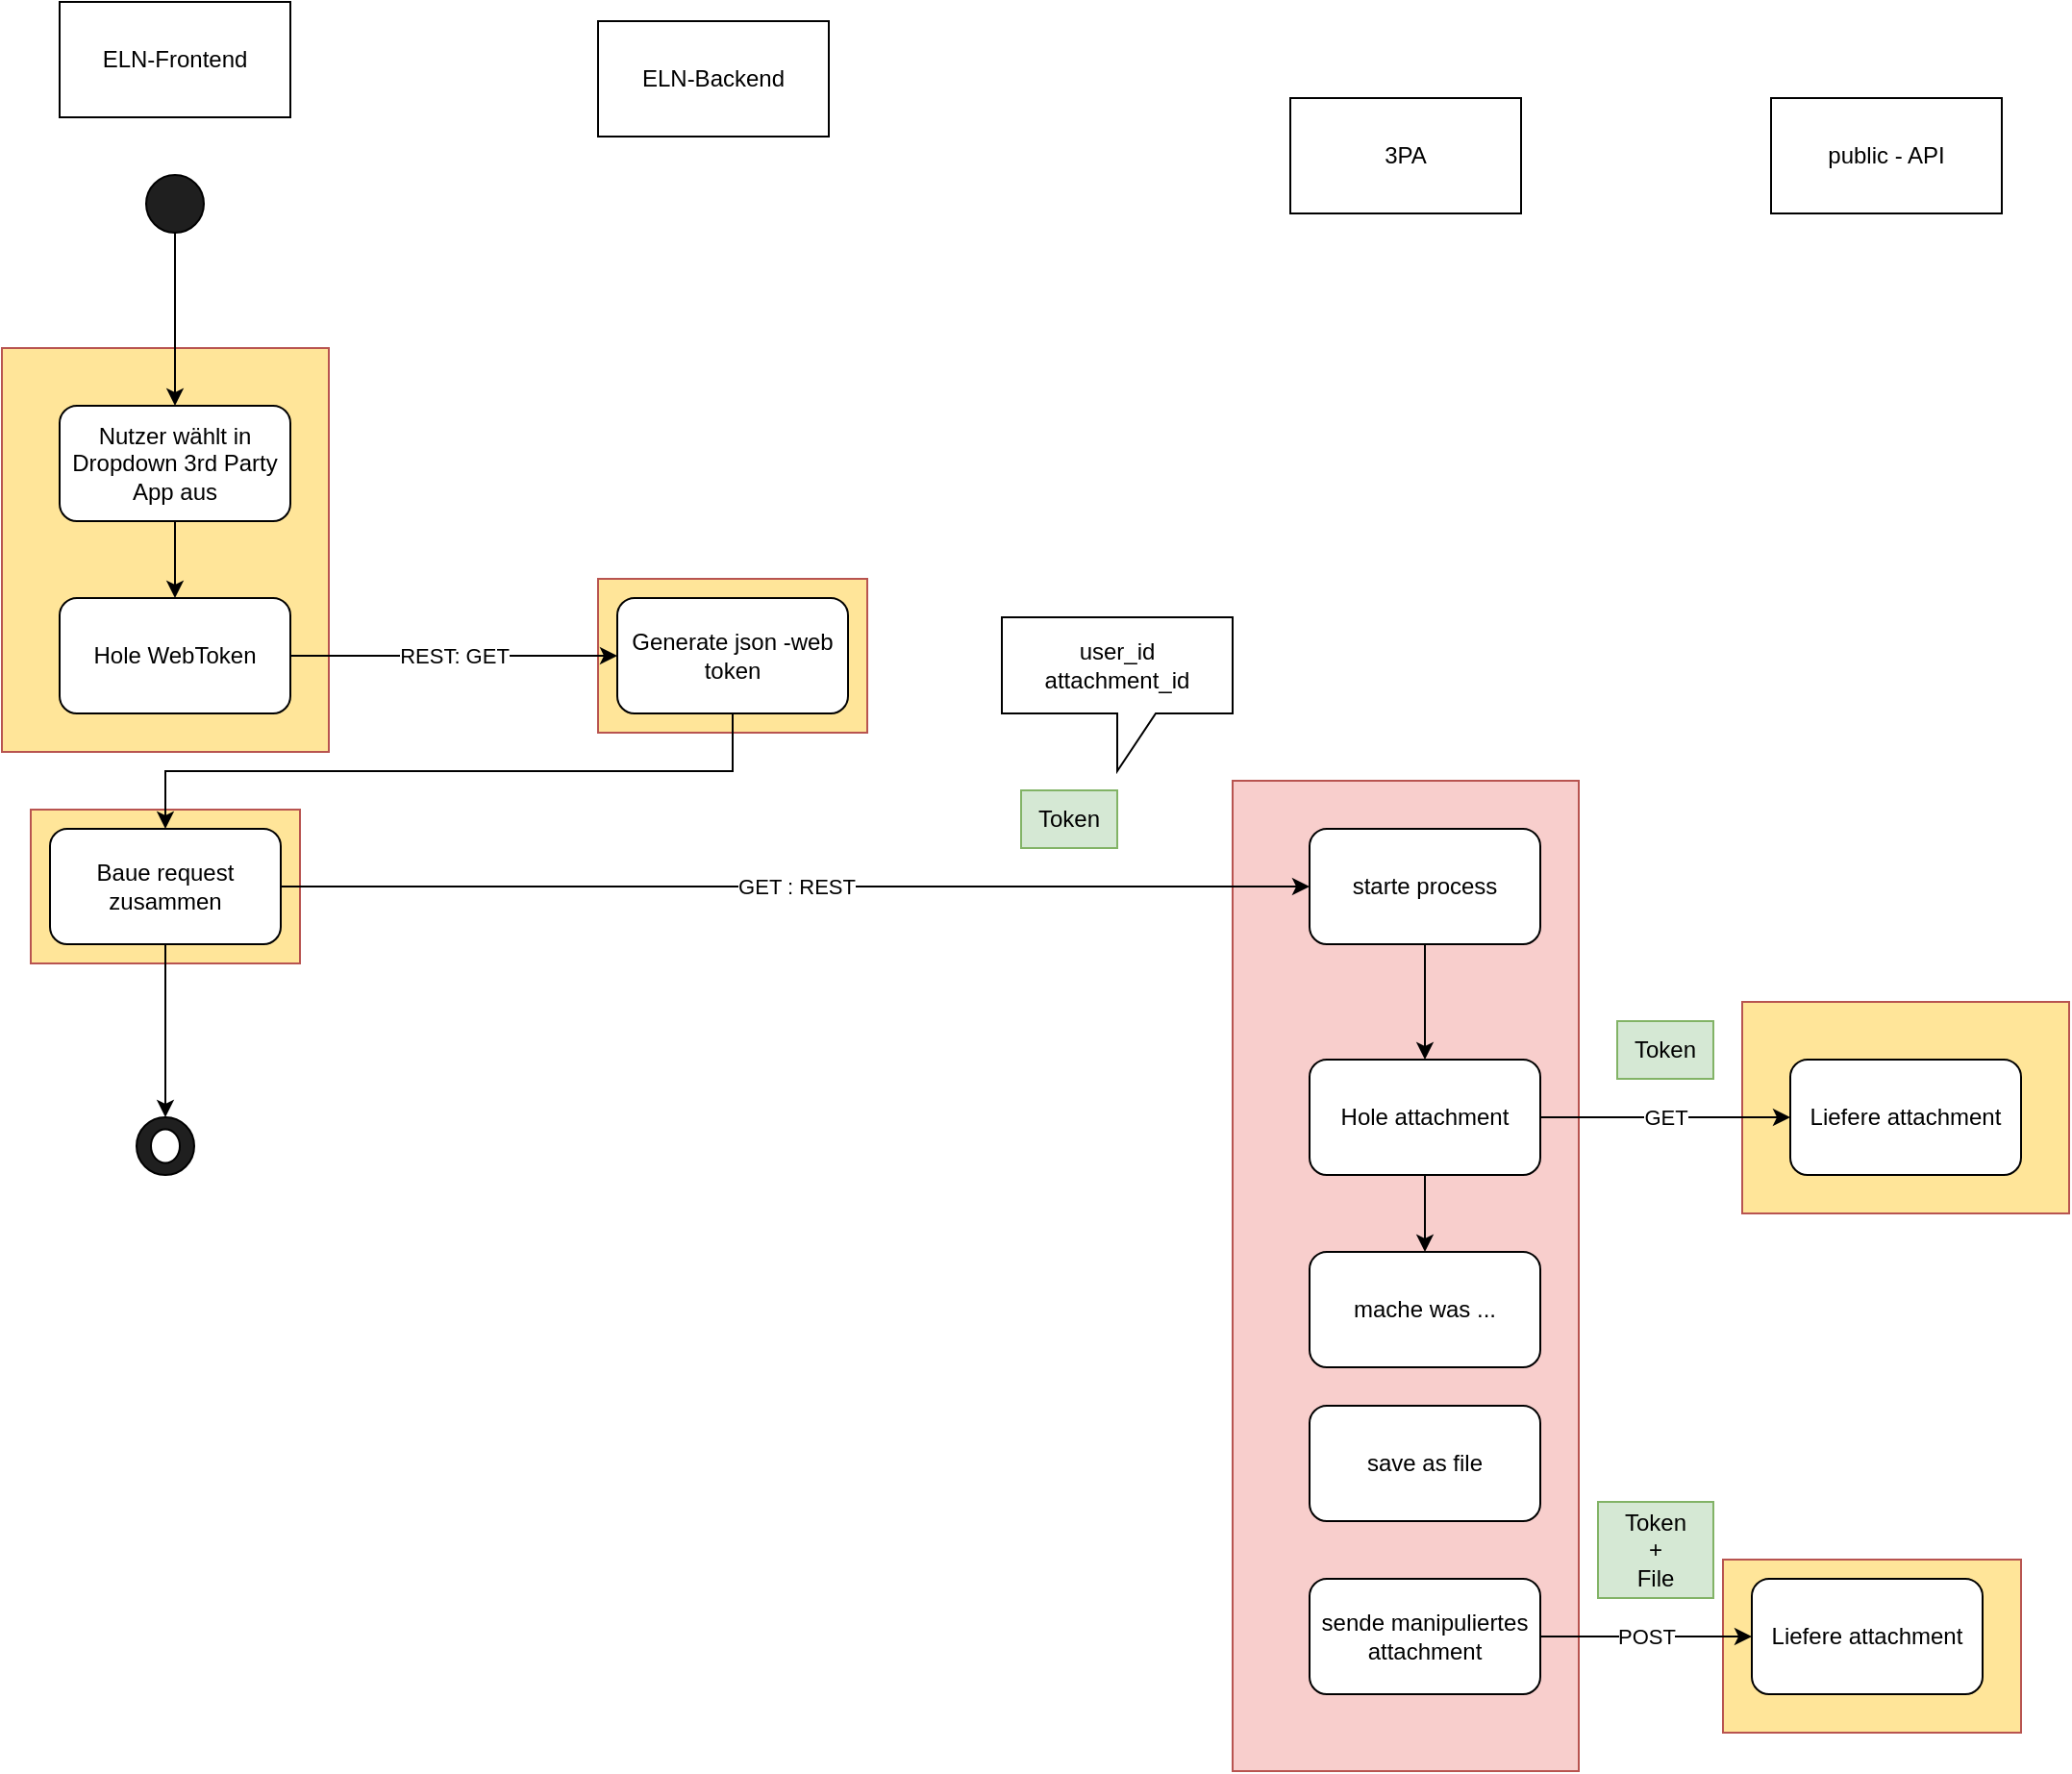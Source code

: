 <mxfile version="21.5.0" type="device">
  <diagram name="Seite-1" id="GQNFSpxZyi9aB66WynnB">
    <mxGraphModel dx="2261" dy="2015" grid="1" gridSize="10" guides="1" tooltips="1" connect="1" arrows="1" fold="1" page="1" pageScale="1" pageWidth="827" pageHeight="1169" math="0" shadow="0">
      <root>
        <mxCell id="0" />
        <mxCell id="1" parent="0" />
        <mxCell id="FiCaPtrMLuWlpLasM4BH-40" value="" style="rounded=0;whiteSpace=wrap;html=1;fillColor=#FFE599;strokeColor=#b85450;" vertex="1" parent="1">
          <mxGeometry x="615" y="760" width="155" height="90" as="geometry" />
        </mxCell>
        <mxCell id="FiCaPtrMLuWlpLasM4BH-39" value="" style="rounded=0;whiteSpace=wrap;html=1;fillColor=#FFE599;strokeColor=#b85450;" vertex="1" parent="1">
          <mxGeometry x="625" y="470" width="170" height="110" as="geometry" />
        </mxCell>
        <mxCell id="FiCaPtrMLuWlpLasM4BH-38" value="" style="rounded=0;whiteSpace=wrap;html=1;fillColor=#f8cecc;strokeColor=#b85450;" vertex="1" parent="1">
          <mxGeometry x="360" y="355" width="180" height="515" as="geometry" />
        </mxCell>
        <mxCell id="FiCaPtrMLuWlpLasM4BH-37" value="" style="rounded=0;whiteSpace=wrap;html=1;fillColor=#FFE599;strokeColor=#b85450;" vertex="1" parent="1">
          <mxGeometry x="-265" y="370" width="140" height="80" as="geometry" />
        </mxCell>
        <mxCell id="FiCaPtrMLuWlpLasM4BH-36" value="" style="rounded=0;whiteSpace=wrap;html=1;fillColor=#FFE599;strokeColor=#b85450;" vertex="1" parent="1">
          <mxGeometry x="30" y="250" width="140" height="80" as="geometry" />
        </mxCell>
        <mxCell id="FiCaPtrMLuWlpLasM4BH-35" value="" style="rounded=0;whiteSpace=wrap;html=1;fillColor=#FFE599;strokeColor=#b85450;" vertex="1" parent="1">
          <mxGeometry x="-280" y="130" width="170" height="210" as="geometry" />
        </mxCell>
        <mxCell id="FiCaPtrMLuWlpLasM4BH-43" style="edgeStyle=orthogonalEdgeStyle;rounded=0;orthogonalLoop=1;jettySize=auto;html=1;exitX=0.5;exitY=1;exitDx=0;exitDy=0;entryX=0.5;entryY=0;entryDx=0;entryDy=0;" edge="1" parent="1" source="FiCaPtrMLuWlpLasM4BH-1" target="FiCaPtrMLuWlpLasM4BH-41">
          <mxGeometry relative="1" as="geometry" />
        </mxCell>
        <mxCell id="FiCaPtrMLuWlpLasM4BH-1" value="Nutzer wählt in Dropdown 3rd Party App aus" style="rounded=1;whiteSpace=wrap;html=1;" vertex="1" parent="1">
          <mxGeometry x="-250" y="160" width="120" height="60" as="geometry" />
        </mxCell>
        <mxCell id="FiCaPtrMLuWlpLasM4BH-3" style="edgeStyle=orthogonalEdgeStyle;rounded=0;orthogonalLoop=1;jettySize=auto;html=1;exitX=0.5;exitY=1;exitDx=0;exitDy=0;exitPerimeter=0;" edge="1" parent="1" source="FiCaPtrMLuWlpLasM4BH-2" target="FiCaPtrMLuWlpLasM4BH-1">
          <mxGeometry relative="1" as="geometry" />
        </mxCell>
        <mxCell id="FiCaPtrMLuWlpLasM4BH-2" value="" style="verticalLabelPosition=bottom;verticalAlign=top;html=1;shape=mxgraph.flowchart.on-page_reference;fillColor=#1F1F1F;" vertex="1" parent="1">
          <mxGeometry x="-205" y="40" width="30" height="30" as="geometry" />
        </mxCell>
        <mxCell id="FiCaPtrMLuWlpLasM4BH-9" style="edgeStyle=orthogonalEdgeStyle;rounded=0;orthogonalLoop=1;jettySize=auto;html=1;exitX=0.5;exitY=1;exitDx=0;exitDy=0;" edge="1" parent="1" source="FiCaPtrMLuWlpLasM4BH-4" target="FiCaPtrMLuWlpLasM4BH-5">
          <mxGeometry relative="1" as="geometry" />
        </mxCell>
        <mxCell id="FiCaPtrMLuWlpLasM4BH-4" value="Generate json -web token" style="rounded=1;whiteSpace=wrap;html=1;" vertex="1" parent="1">
          <mxGeometry x="40" y="260" width="120" height="60" as="geometry" />
        </mxCell>
        <mxCell id="FiCaPtrMLuWlpLasM4BH-7" value="GET : REST" style="edgeStyle=orthogonalEdgeStyle;rounded=0;orthogonalLoop=1;jettySize=auto;html=1;exitX=1;exitY=0.5;exitDx=0;exitDy=0;" edge="1" parent="1" source="FiCaPtrMLuWlpLasM4BH-5" target="FiCaPtrMLuWlpLasM4BH-6">
          <mxGeometry relative="1" as="geometry" />
        </mxCell>
        <mxCell id="FiCaPtrMLuWlpLasM4BH-47" style="edgeStyle=orthogonalEdgeStyle;rounded=0;orthogonalLoop=1;jettySize=auto;html=1;exitX=0.5;exitY=1;exitDx=0;exitDy=0;entryX=0.5;entryY=0;entryDx=0;entryDy=0;entryPerimeter=0;" edge="1" parent="1" source="FiCaPtrMLuWlpLasM4BH-5" target="FiCaPtrMLuWlpLasM4BH-33">
          <mxGeometry relative="1" as="geometry" />
        </mxCell>
        <mxCell id="FiCaPtrMLuWlpLasM4BH-5" value="Baue request zusammen" style="rounded=1;whiteSpace=wrap;html=1;" vertex="1" parent="1">
          <mxGeometry x="-255" y="380" width="120" height="60" as="geometry" />
        </mxCell>
        <mxCell id="FiCaPtrMLuWlpLasM4BH-18" style="edgeStyle=orthogonalEdgeStyle;rounded=0;orthogonalLoop=1;jettySize=auto;html=1;exitX=0.5;exitY=1;exitDx=0;exitDy=0;" edge="1" parent="1" source="FiCaPtrMLuWlpLasM4BH-6" target="FiCaPtrMLuWlpLasM4BH-12">
          <mxGeometry relative="1" as="geometry" />
        </mxCell>
        <mxCell id="FiCaPtrMLuWlpLasM4BH-6" value="starte process" style="rounded=1;whiteSpace=wrap;html=1;" vertex="1" parent="1">
          <mxGeometry x="400" y="380" width="120" height="60" as="geometry" />
        </mxCell>
        <mxCell id="FiCaPtrMLuWlpLasM4BH-17" value="GET" style="edgeStyle=orthogonalEdgeStyle;rounded=0;orthogonalLoop=1;jettySize=auto;html=1;exitX=1;exitY=0.5;exitDx=0;exitDy=0;" edge="1" parent="1" source="FiCaPtrMLuWlpLasM4BH-12" target="FiCaPtrMLuWlpLasM4BH-13">
          <mxGeometry relative="1" as="geometry" />
        </mxCell>
        <mxCell id="FiCaPtrMLuWlpLasM4BH-22" style="edgeStyle=orthogonalEdgeStyle;rounded=0;orthogonalLoop=1;jettySize=auto;html=1;exitX=0.5;exitY=1;exitDx=0;exitDy=0;entryX=0.5;entryY=0;entryDx=0;entryDy=0;" edge="1" parent="1" source="FiCaPtrMLuWlpLasM4BH-12" target="FiCaPtrMLuWlpLasM4BH-21">
          <mxGeometry relative="1" as="geometry" />
        </mxCell>
        <mxCell id="FiCaPtrMLuWlpLasM4BH-12" value="Hole attachment" style="rounded=1;whiteSpace=wrap;html=1;" vertex="1" parent="1">
          <mxGeometry x="400" y="500" width="120" height="60" as="geometry" />
        </mxCell>
        <mxCell id="FiCaPtrMLuWlpLasM4BH-13" value="Liefere attachment" style="rounded=1;whiteSpace=wrap;html=1;" vertex="1" parent="1">
          <mxGeometry x="650" y="500" width="120" height="60" as="geometry" />
        </mxCell>
        <mxCell id="FiCaPtrMLuWlpLasM4BH-14" value="ELN-Frontend" style="rounded=0;whiteSpace=wrap;html=1;" vertex="1" parent="1">
          <mxGeometry x="-250" y="-50" width="120" height="60" as="geometry" />
        </mxCell>
        <mxCell id="FiCaPtrMLuWlpLasM4BH-15" value="3PA" style="rounded=0;whiteSpace=wrap;html=1;" vertex="1" parent="1">
          <mxGeometry x="390" width="120" height="60" as="geometry" />
        </mxCell>
        <mxCell id="FiCaPtrMLuWlpLasM4BH-16" value="public - API" style="rounded=0;whiteSpace=wrap;html=1;" vertex="1" parent="1">
          <mxGeometry x="640" width="120" height="60" as="geometry" />
        </mxCell>
        <mxCell id="FiCaPtrMLuWlpLasM4BH-21" value="mache was ..." style="rounded=1;whiteSpace=wrap;html=1;" vertex="1" parent="1">
          <mxGeometry x="400" y="600" width="120" height="60" as="geometry" />
        </mxCell>
        <mxCell id="FiCaPtrMLuWlpLasM4BH-23" value="save as file" style="rounded=1;whiteSpace=wrap;html=1;" vertex="1" parent="1">
          <mxGeometry x="400" y="680" width="120" height="60" as="geometry" />
        </mxCell>
        <mxCell id="FiCaPtrMLuWlpLasM4BH-26" value="POST" style="edgeStyle=orthogonalEdgeStyle;rounded=0;orthogonalLoop=1;jettySize=auto;html=1;exitX=1;exitY=0.5;exitDx=0;exitDy=0;" edge="1" parent="1" source="FiCaPtrMLuWlpLasM4BH-24" target="FiCaPtrMLuWlpLasM4BH-25">
          <mxGeometry relative="1" as="geometry" />
        </mxCell>
        <mxCell id="FiCaPtrMLuWlpLasM4BH-24" value="sende manipuliertes attachment" style="rounded=1;whiteSpace=wrap;html=1;" vertex="1" parent="1">
          <mxGeometry x="400" y="770" width="120" height="60" as="geometry" />
        </mxCell>
        <mxCell id="FiCaPtrMLuWlpLasM4BH-25" value="Liefere attachment" style="rounded=1;whiteSpace=wrap;html=1;" vertex="1" parent="1">
          <mxGeometry x="630" y="770" width="120" height="60" as="geometry" />
        </mxCell>
        <mxCell id="FiCaPtrMLuWlpLasM4BH-27" value="&lt;div&gt;Token&lt;/div&gt;&lt;div&gt;+&lt;/div&gt;&lt;div&gt;File&lt;br&gt;&lt;/div&gt;" style="rounded=0;whiteSpace=wrap;html=1;fillColor=#d5e8d4;strokeColor=#82b366;" vertex="1" parent="1">
          <mxGeometry x="550" y="730" width="60" height="50" as="geometry" />
        </mxCell>
        <mxCell id="FiCaPtrMLuWlpLasM4BH-28" value="&lt;div&gt;Token&lt;/div&gt;" style="rounded=0;whiteSpace=wrap;html=1;fillColor=#d5e8d4;strokeColor=#82b366;" vertex="1" parent="1">
          <mxGeometry x="560" y="480" width="50" height="30" as="geometry" />
        </mxCell>
        <mxCell id="FiCaPtrMLuWlpLasM4BH-29" value="&lt;div&gt;Token&lt;/div&gt;" style="rounded=0;whiteSpace=wrap;html=1;fillColor=#d5e8d4;strokeColor=#82b366;" vertex="1" parent="1">
          <mxGeometry x="250" y="360" width="50" height="30" as="geometry" />
        </mxCell>
        <mxCell id="FiCaPtrMLuWlpLasM4BH-31" value="&lt;div&gt;user_id&lt;/div&gt;&lt;div&gt;attachment_id&lt;br&gt;&lt;/div&gt;" style="shape=callout;whiteSpace=wrap;html=1;perimeter=calloutPerimeter;" vertex="1" parent="1">
          <mxGeometry x="240" y="270" width="120" height="80" as="geometry" />
        </mxCell>
        <mxCell id="FiCaPtrMLuWlpLasM4BH-33" value="" style="verticalLabelPosition=bottom;verticalAlign=top;html=1;shape=mxgraph.flowchart.on-page_reference;fillColor=#1F1F1F;" vertex="1" parent="1">
          <mxGeometry x="-210" y="530" width="30" height="30" as="geometry" />
        </mxCell>
        <mxCell id="FiCaPtrMLuWlpLasM4BH-34" value="" style="verticalLabelPosition=bottom;verticalAlign=top;html=1;shape=mxgraph.flowchart.on-page_reference;fillColor=#FFFFFF;" vertex="1" parent="1">
          <mxGeometry x="-202.5" y="536.25" width="15" height="17.5" as="geometry" />
        </mxCell>
        <mxCell id="FiCaPtrMLuWlpLasM4BH-42" value="REST: GET" style="edgeStyle=orthogonalEdgeStyle;rounded=0;orthogonalLoop=1;jettySize=auto;html=1;exitX=1;exitY=0.5;exitDx=0;exitDy=0;" edge="1" parent="1" source="FiCaPtrMLuWlpLasM4BH-41" target="FiCaPtrMLuWlpLasM4BH-4">
          <mxGeometry relative="1" as="geometry" />
        </mxCell>
        <mxCell id="FiCaPtrMLuWlpLasM4BH-41" value="Hole WebToken" style="rounded=1;whiteSpace=wrap;html=1;" vertex="1" parent="1">
          <mxGeometry x="-250" y="260" width="120" height="60" as="geometry" />
        </mxCell>
        <mxCell id="FiCaPtrMLuWlpLasM4BH-44" value="ELN-Backend" style="rounded=0;whiteSpace=wrap;html=1;" vertex="1" parent="1">
          <mxGeometry x="30" y="-40" width="120" height="60" as="geometry" />
        </mxCell>
      </root>
    </mxGraphModel>
  </diagram>
</mxfile>

